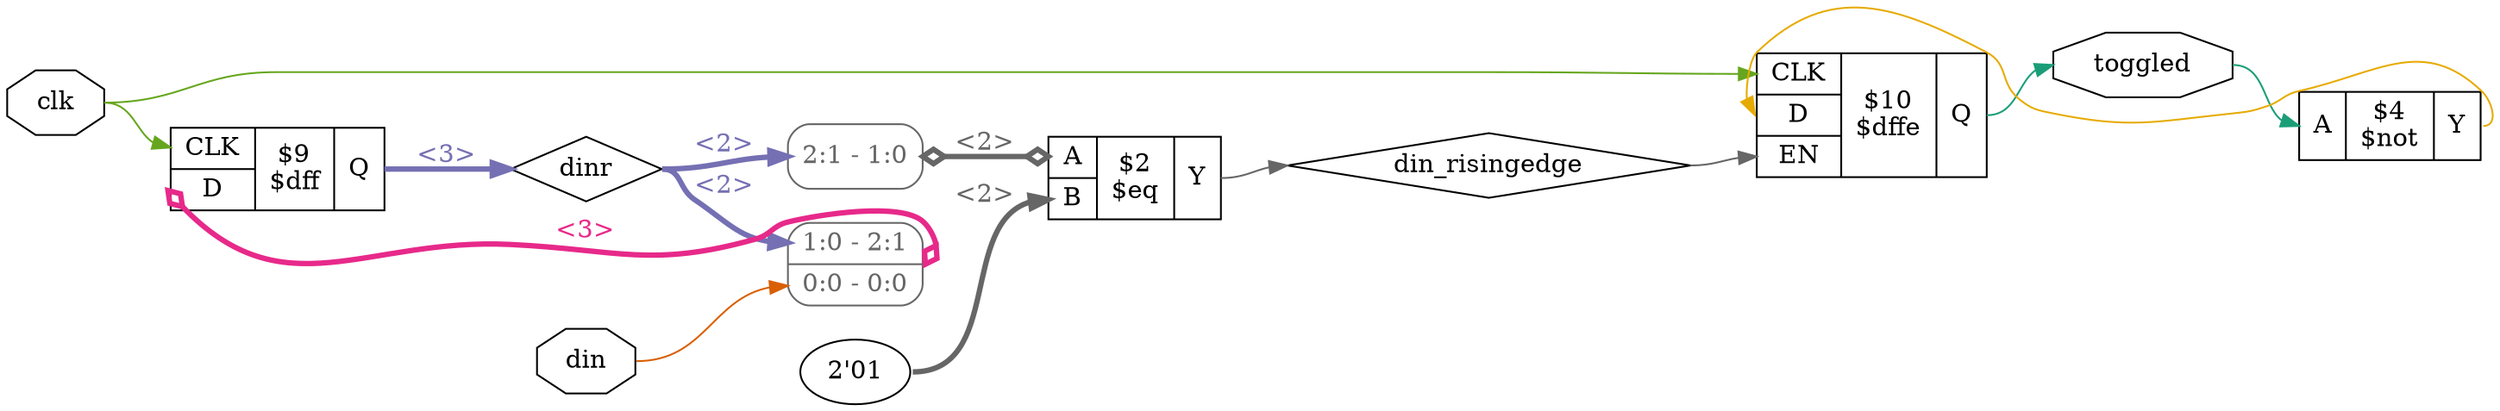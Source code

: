 digraph "din_toggle" {
rankdir="LR";
remincross=true;
n2 [ shape=octagon, label="clk", color="black", fontcolor="black" ];
n3 [ shape=octagon, label="din", color="black", fontcolor="black" ];
n4 [ shape=diamond, label="din_risingedge", color="black", fontcolor="black" ];
n5 [ shape=diamond, label="dinr", color="black", fontcolor="black" ];
n6 [ shape=octagon, label="toggled", color="black", fontcolor="black" ];
c11 [ shape=record, label="{{<p7> CLK|<p8> D|<p9> EN}|$10\n$dffe|{<p10> Q}}",  ];
v1 [ label="2'01" ];
c15 [ shape=record, label="{{<p12> A|<p13> B}|$2\n$eq|{<p14> Y}}",  ];
x0 [ shape=record, style=rounded, label="<s0> 2:1 - 1:0 ", colorscheme="dark28", color="8", fontcolor="8" ];
x0:e -> c15:p12:w [arrowhead=odiamond, arrowtail=odiamond, dir=both, colorscheme="dark28", color="8", fontcolor="8", style="setlinewidth(3)", label="<2>"];
c16 [ shape=record, label="{{<p12> A}|$4\n$not|{<p14> Y}}",  ];
c17 [ shape=record, label="{{<p7> CLK|<p8> D}|$9\n$dff|{<p10> Q}}",  ];
x2 [ shape=record, style=rounded, label="<s1> 1:0 - 2:1 |<s0> 0:0 - 0:0 ", colorscheme="dark28", color="8", fontcolor="8" ];
x2:e -> c17:p8:w [arrowhead=odiamond, arrowtail=odiamond, dir=both, colorscheme="dark28", color="4", fontcolor="4", style="setlinewidth(3)", label="<3>"];
c16:p14:e -> c11:p8:w [colorscheme="dark28", color="6", fontcolor="6", label=""];
n2:e -> c11:p7:w [colorscheme="dark28", color="5", fontcolor="5", label=""];
n2:e -> c17:p7:w [colorscheme="dark28", color="5", fontcolor="5", label=""];
n3:e -> x2:s0:w [colorscheme="dark28", color="2", fontcolor="2", label=""];
c15:p14:e -> n4:w [colorscheme="dark28", color="8", fontcolor="8", label=""];
n4:e -> c11:p9:w [colorscheme="dark28", color="8", fontcolor="8", label=""];
c17:p10:e -> n5:w [colorscheme="dark28", color="3", fontcolor="3", style="setlinewidth(3)", label="<3>"];
n5:e -> x0:s0:w [colorscheme="dark28", color="3", fontcolor="3", style="setlinewidth(3)", label="<2>"];
n5:e -> x2:s1:w [colorscheme="dark28", color="3", fontcolor="3", style="setlinewidth(3)", label="<2>"];
c11:p10:e -> n6:w [colorscheme="dark28", color="1", fontcolor="1", label=""];
n6:e -> c16:p12:w [colorscheme="dark28", color="1", fontcolor="1", label=""];
v1:e -> c15:p13:w [colorscheme="dark28", color="8", fontcolor="8", style="setlinewidth(3)", label="<2>"];
}
